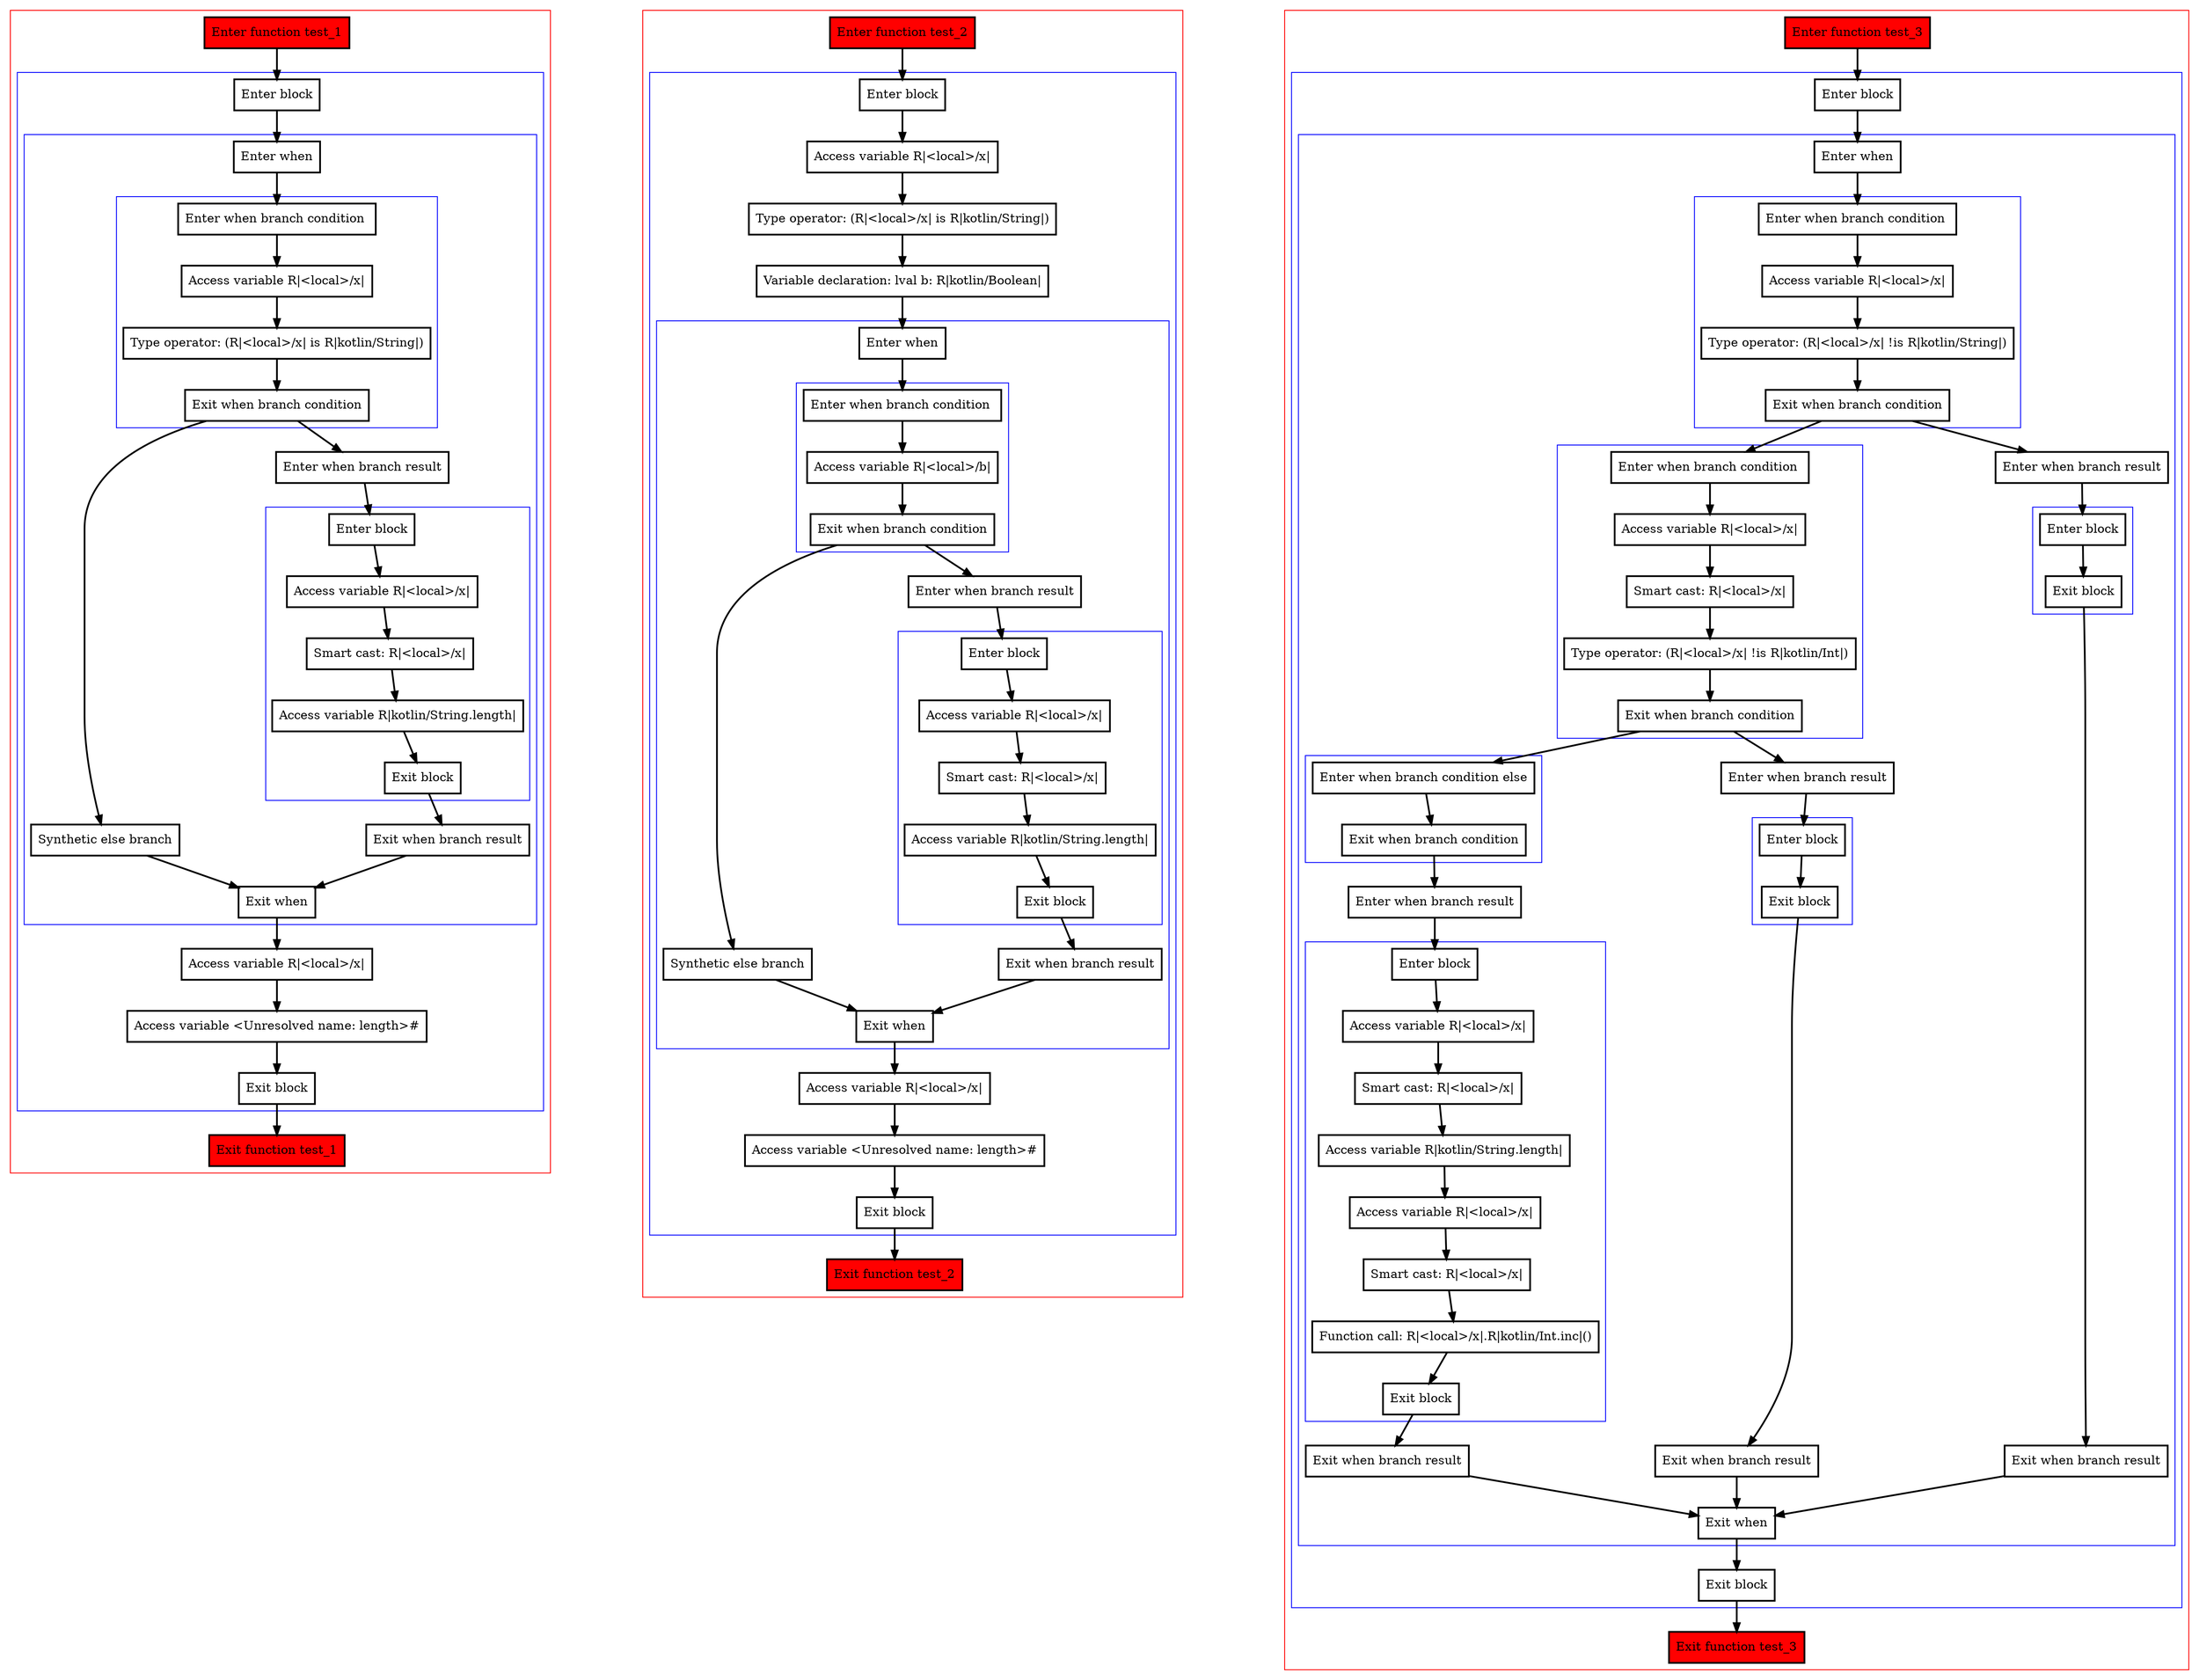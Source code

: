 digraph simpleIf_kt {
    graph [nodesep=3]
    node [shape=box penwidth=2]
    edge [penwidth=2]

    subgraph cluster_0 {
        color=red
        0 [label="Enter function test_1" style="filled" fillcolor=red];
        subgraph cluster_1 {
            color=blue
            1 [label="Enter block"];
            subgraph cluster_2 {
                color=blue
                2 [label="Enter when"];
                subgraph cluster_3 {
                    color=blue
                    3 [label="Enter when branch condition "];
                    4 [label="Access variable R|<local>/x|"];
                    5 [label="Type operator: (R|<local>/x| is R|kotlin/String|)"];
                    6 [label="Exit when branch condition"];
                }
                7 [label="Synthetic else branch"];
                8 [label="Enter when branch result"];
                subgraph cluster_4 {
                    color=blue
                    9 [label="Enter block"];
                    10 [label="Access variable R|<local>/x|"];
                    11 [label="Smart cast: R|<local>/x|"];
                    12 [label="Access variable R|kotlin/String.length|"];
                    13 [label="Exit block"];
                }
                14 [label="Exit when branch result"];
                15 [label="Exit when"];
            }
            16 [label="Access variable R|<local>/x|"];
            17 [label="Access variable <Unresolved name: length>#"];
            18 [label="Exit block"];
        }
        19 [label="Exit function test_1" style="filled" fillcolor=red];
    }
    0 -> {1};
    1 -> {2};
    2 -> {3};
    3 -> {4};
    4 -> {5};
    5 -> {6};
    6 -> {8 7};
    7 -> {15};
    8 -> {9};
    9 -> {10};
    10 -> {11};
    11 -> {12};
    12 -> {13};
    13 -> {14};
    14 -> {15};
    15 -> {16};
    16 -> {17};
    17 -> {18};
    18 -> {19};

    subgraph cluster_5 {
        color=red
        20 [label="Enter function test_2" style="filled" fillcolor=red];
        subgraph cluster_6 {
            color=blue
            21 [label="Enter block"];
            22 [label="Access variable R|<local>/x|"];
            23 [label="Type operator: (R|<local>/x| is R|kotlin/String|)"];
            24 [label="Variable declaration: lval b: R|kotlin/Boolean|"];
            subgraph cluster_7 {
                color=blue
                25 [label="Enter when"];
                subgraph cluster_8 {
                    color=blue
                    26 [label="Enter when branch condition "];
                    27 [label="Access variable R|<local>/b|"];
                    28 [label="Exit when branch condition"];
                }
                29 [label="Synthetic else branch"];
                30 [label="Enter when branch result"];
                subgraph cluster_9 {
                    color=blue
                    31 [label="Enter block"];
                    32 [label="Access variable R|<local>/x|"];
                    33 [label="Smart cast: R|<local>/x|"];
                    34 [label="Access variable R|kotlin/String.length|"];
                    35 [label="Exit block"];
                }
                36 [label="Exit when branch result"];
                37 [label="Exit when"];
            }
            38 [label="Access variable R|<local>/x|"];
            39 [label="Access variable <Unresolved name: length>#"];
            40 [label="Exit block"];
        }
        41 [label="Exit function test_2" style="filled" fillcolor=red];
    }
    20 -> {21};
    21 -> {22};
    22 -> {23};
    23 -> {24};
    24 -> {25};
    25 -> {26};
    26 -> {27};
    27 -> {28};
    28 -> {30 29};
    29 -> {37};
    30 -> {31};
    31 -> {32};
    32 -> {33};
    33 -> {34};
    34 -> {35};
    35 -> {36};
    36 -> {37};
    37 -> {38};
    38 -> {39};
    39 -> {40};
    40 -> {41};

    subgraph cluster_10 {
        color=red
        42 [label="Enter function test_3" style="filled" fillcolor=red];
        subgraph cluster_11 {
            color=blue
            43 [label="Enter block"];
            subgraph cluster_12 {
                color=blue
                44 [label="Enter when"];
                subgraph cluster_13 {
                    color=blue
                    45 [label="Enter when branch condition "];
                    46 [label="Access variable R|<local>/x|"];
                    47 [label="Type operator: (R|<local>/x| !is R|kotlin/String|)"];
                    48 [label="Exit when branch condition"];
                }
                subgraph cluster_14 {
                    color=blue
                    49 [label="Enter when branch condition "];
                    50 [label="Access variable R|<local>/x|"];
                    51 [label="Smart cast: R|<local>/x|"];
                    52 [label="Type operator: (R|<local>/x| !is R|kotlin/Int|)"];
                    53 [label="Exit when branch condition"];
                }
                subgraph cluster_15 {
                    color=blue
                    54 [label="Enter when branch condition else"];
                    55 [label="Exit when branch condition"];
                }
                56 [label="Enter when branch result"];
                subgraph cluster_16 {
                    color=blue
                    57 [label="Enter block"];
                    58 [label="Access variable R|<local>/x|"];
                    59 [label="Smart cast: R|<local>/x|"];
                    60 [label="Access variable R|kotlin/String.length|"];
                    61 [label="Access variable R|<local>/x|"];
                    62 [label="Smart cast: R|<local>/x|"];
                    63 [label="Function call: R|<local>/x|.R|kotlin/Int.inc|()"];
                    64 [label="Exit block"];
                }
                65 [label="Exit when branch result"];
                66 [label="Enter when branch result"];
                subgraph cluster_17 {
                    color=blue
                    67 [label="Enter block"];
                    68 [label="Exit block"];
                }
                69 [label="Exit when branch result"];
                70 [label="Enter when branch result"];
                subgraph cluster_18 {
                    color=blue
                    71 [label="Enter block"];
                    72 [label="Exit block"];
                }
                73 [label="Exit when branch result"];
                74 [label="Exit when"];
            }
            75 [label="Exit block"];
        }
        76 [label="Exit function test_3" style="filled" fillcolor=red];
    }
    42 -> {43};
    43 -> {44};
    44 -> {45};
    45 -> {46};
    46 -> {47};
    47 -> {48};
    48 -> {70 49};
    49 -> {50};
    50 -> {51};
    51 -> {52};
    52 -> {53};
    53 -> {66 54};
    54 -> {55};
    55 -> {56};
    56 -> {57};
    57 -> {58};
    58 -> {59};
    59 -> {60};
    60 -> {61};
    61 -> {62};
    62 -> {63};
    63 -> {64};
    64 -> {65};
    65 -> {74};
    66 -> {67};
    67 -> {68};
    68 -> {69};
    69 -> {74};
    70 -> {71};
    71 -> {72};
    72 -> {73};
    73 -> {74};
    74 -> {75};
    75 -> {76};

}
